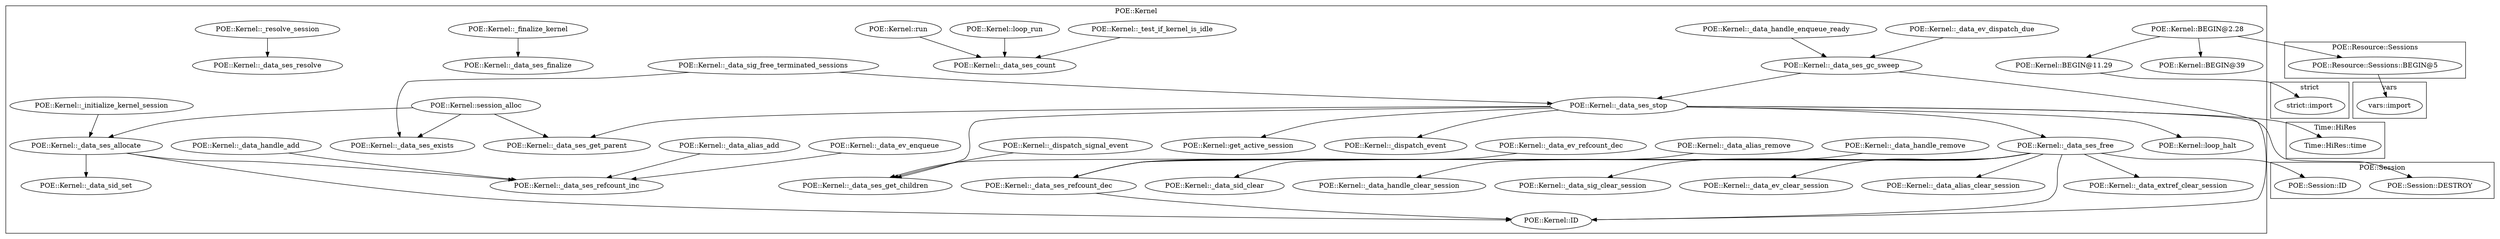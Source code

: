digraph {
graph [overlap=false]
subgraph cluster_POE_Session {
	label="POE::Session";
	"POE::Session::ID";
	"POE::Session::DESTROY";
}
subgraph cluster_vars {
	label="vars";
	"vars::import";
}
subgraph cluster_POE_Resource_Sessions {
	label="POE::Resource::Sessions";
	"POE::Resource::Sessions::BEGIN@5";
}
subgraph cluster_strict {
	label="strict";
	"strict::import";
}
subgraph cluster_Time_HiRes {
	label="Time::HiRes";
	"Time::HiRes::time";
}
subgraph cluster_POE_Kernel {
	label="POE::Kernel";
	"POE::Kernel::_data_handle_add";
	"POE::Kernel::_data_sig_free_terminated_sessions";
	"POE::Kernel::_data_extref_clear_session";
	"POE::Kernel::_data_ses_refcount_inc";
	"POE::Kernel::_data_ev_refcount_dec";
	"POE::Kernel::_data_sid_set";
	"POE::Kernel::_data_sig_clear_session";
	"POE::Kernel::_data_ev_clear_session";
	"POE::Kernel::_data_ses_free";
	"POE::Kernel::_initialize_kernel_session";
	"POE::Kernel::BEGIN@2.28";
	"POE::Kernel::_data_ev_dispatch_due";
	"POE::Kernel::_data_alias_clear_session";
	"POE::Kernel::get_active_session";
	"POE::Kernel::_data_ev_enqueue";
	"POE::Kernel::_data_handle_remove";
	"POE::Kernel::_data_ses_finalize";
	"POE::Kernel::_data_ses_count";
	"POE::Kernel::_test_if_kernel_is_idle";
	"POE::Kernel::loop_run";
	"POE::Kernel::_data_ses_refcount_dec";
	"POE::Kernel::_data_sid_clear";
	"POE::Kernel::_finalize_kernel";
	"POE::Kernel::_data_alias_remove";
	"POE::Kernel::_dispatch_event";
	"POE::Kernel::_data_handle_enqueue_ready";
	"POE::Kernel::BEGIN@39";
	"POE::Kernel::run";
	"POE::Kernel::_data_ses_gc_sweep";
	"POE::Kernel::_data_alias_add";
	"POE::Kernel::_data_ses_resolve";
	"POE::Kernel::_data_ses_allocate";
	"POE::Kernel::loop_halt";
	"POE::Kernel::ID";
	"POE::Kernel::session_alloc";
	"POE::Kernel::_data_ses_exists";
	"POE::Kernel::BEGIN@11.29";
	"POE::Kernel::_data_ses_get_parent";
	"POE::Kernel::_data_handle_clear_session";
	"POE::Kernel::_data_ses_stop";
	"POE::Kernel::_data_ses_get_children";
	"POE::Kernel::_dispatch_signal_event";
	"POE::Kernel::_resolve_session";
}
"POE::Kernel::_data_ses_free" -> "POE::Kernel::_data_ses_refcount_dec";
"POE::Kernel::_data_handle_remove" -> "POE::Kernel::_data_ses_refcount_dec";
"POE::Kernel::_data_ev_refcount_dec" -> "POE::Kernel::_data_ses_refcount_dec";
"POE::Kernel::_data_alias_remove" -> "POE::Kernel::_data_ses_refcount_dec";
"POE::Resource::Sessions::BEGIN@5" -> "vars::import";
"POE::Kernel::_data_ses_stop" -> "POE::Kernel::get_active_session";
"POE::Kernel::_data_ses_stop" -> "Time::HiRes::time";
"POE::Kernel::run" -> "POE::Kernel::_data_ses_count";
"POE::Kernel::loop_run" -> "POE::Kernel::_data_ses_count";
"POE::Kernel::_test_if_kernel_is_idle" -> "POE::Kernel::_data_ses_count";
"POE::Kernel::_data_ses_free" -> "POE::Kernel::_data_ev_clear_session";
"POE::Kernel::_data_ses_free" -> "POE::Kernel::_data_extref_clear_session";
"POE::Kernel::_data_ses_allocate" -> "POE::Kernel::_data_ses_refcount_inc";
"POE::Kernel::_data_handle_add" -> "POE::Kernel::_data_ses_refcount_inc";
"POE::Kernel::_data_alias_add" -> "POE::Kernel::_data_ses_refcount_inc";
"POE::Kernel::_data_ev_enqueue" -> "POE::Kernel::_data_ses_refcount_inc";
"POE::Kernel::BEGIN@2.28" -> "POE::Kernel::BEGIN@11.29";
"POE::Kernel::_data_ses_free" -> "POE::Kernel::_data_ses_get_children";
"POE::Kernel::_dispatch_signal_event" -> "POE::Kernel::_data_ses_get_children";
"POE::Kernel::_data_ses_stop" -> "POE::Kernel::_data_ses_get_children";
"POE::Kernel::_data_ses_free" -> "POE::Kernel::_data_sid_clear";
"POE::Kernel::_data_ses_stop" -> "POE::Session::DESTROY";
"POE::Kernel::_data_ses_free" -> "POE::Kernel::_data_sig_clear_session";
"POE::Kernel::_data_ses_free" -> "POE::Kernel::_data_handle_clear_session";
"POE::Kernel::_data_ses_gc_sweep" -> "POE::Kernel::ID";
"POE::Kernel::_data_ses_refcount_dec" -> "POE::Kernel::ID";
"POE::Kernel::_data_ses_allocate" -> "POE::Kernel::ID";
"POE::Kernel::_data_ses_free" -> "POE::Kernel::ID";
"POE::Kernel::_data_ses_stop" -> "POE::Kernel::loop_halt";
"POE::Kernel::_data_sig_free_terminated_sessions" -> "POE::Kernel::_data_ses_exists";
"POE::Kernel::session_alloc" -> "POE::Kernel::_data_ses_exists";
"POE::Kernel::_data_ses_free" -> "POE::Session::ID";
"POE::Kernel::_finalize_kernel" -> "POE::Kernel::_data_ses_finalize";
"POE::Kernel::_data_ses_allocate" -> "POE::Kernel::_data_sid_set";
"POE::Kernel::BEGIN@2.28" -> "POE::Resource::Sessions::BEGIN@5";
"POE::Kernel::_data_ses_stop" -> "POE::Kernel::_data_ses_get_parent";
"POE::Kernel::session_alloc" -> "POE::Kernel::_data_ses_get_parent";
"POE::Kernel::_resolve_session" -> "POE::Kernel::_data_ses_resolve";
"POE::Kernel::session_alloc" -> "POE::Kernel::_data_ses_allocate";
"POE::Kernel::_initialize_kernel_session" -> "POE::Kernel::_data_ses_allocate";
"POE::Kernel::_data_ses_stop" -> "POE::Kernel::_dispatch_event";
"POE::Kernel::_data_ses_stop" -> "POE::Kernel::_data_ses_free";
"POE::Kernel::_data_ses_free" -> "POE::Kernel::_data_alias_clear_session";
"POE::Kernel::_data_ses_gc_sweep" -> "POE::Kernel::_data_ses_stop";
"POE::Kernel::_data_sig_free_terminated_sessions" -> "POE::Kernel::_data_ses_stop";
"POE::Kernel::BEGIN@2.28" -> "POE::Kernel::BEGIN@39";
"POE::Kernel::_data_ev_dispatch_due" -> "POE::Kernel::_data_ses_gc_sweep";
"POE::Kernel::_data_handle_enqueue_ready" -> "POE::Kernel::_data_ses_gc_sweep";
"POE::Kernel::BEGIN@11.29" -> "strict::import";
}
